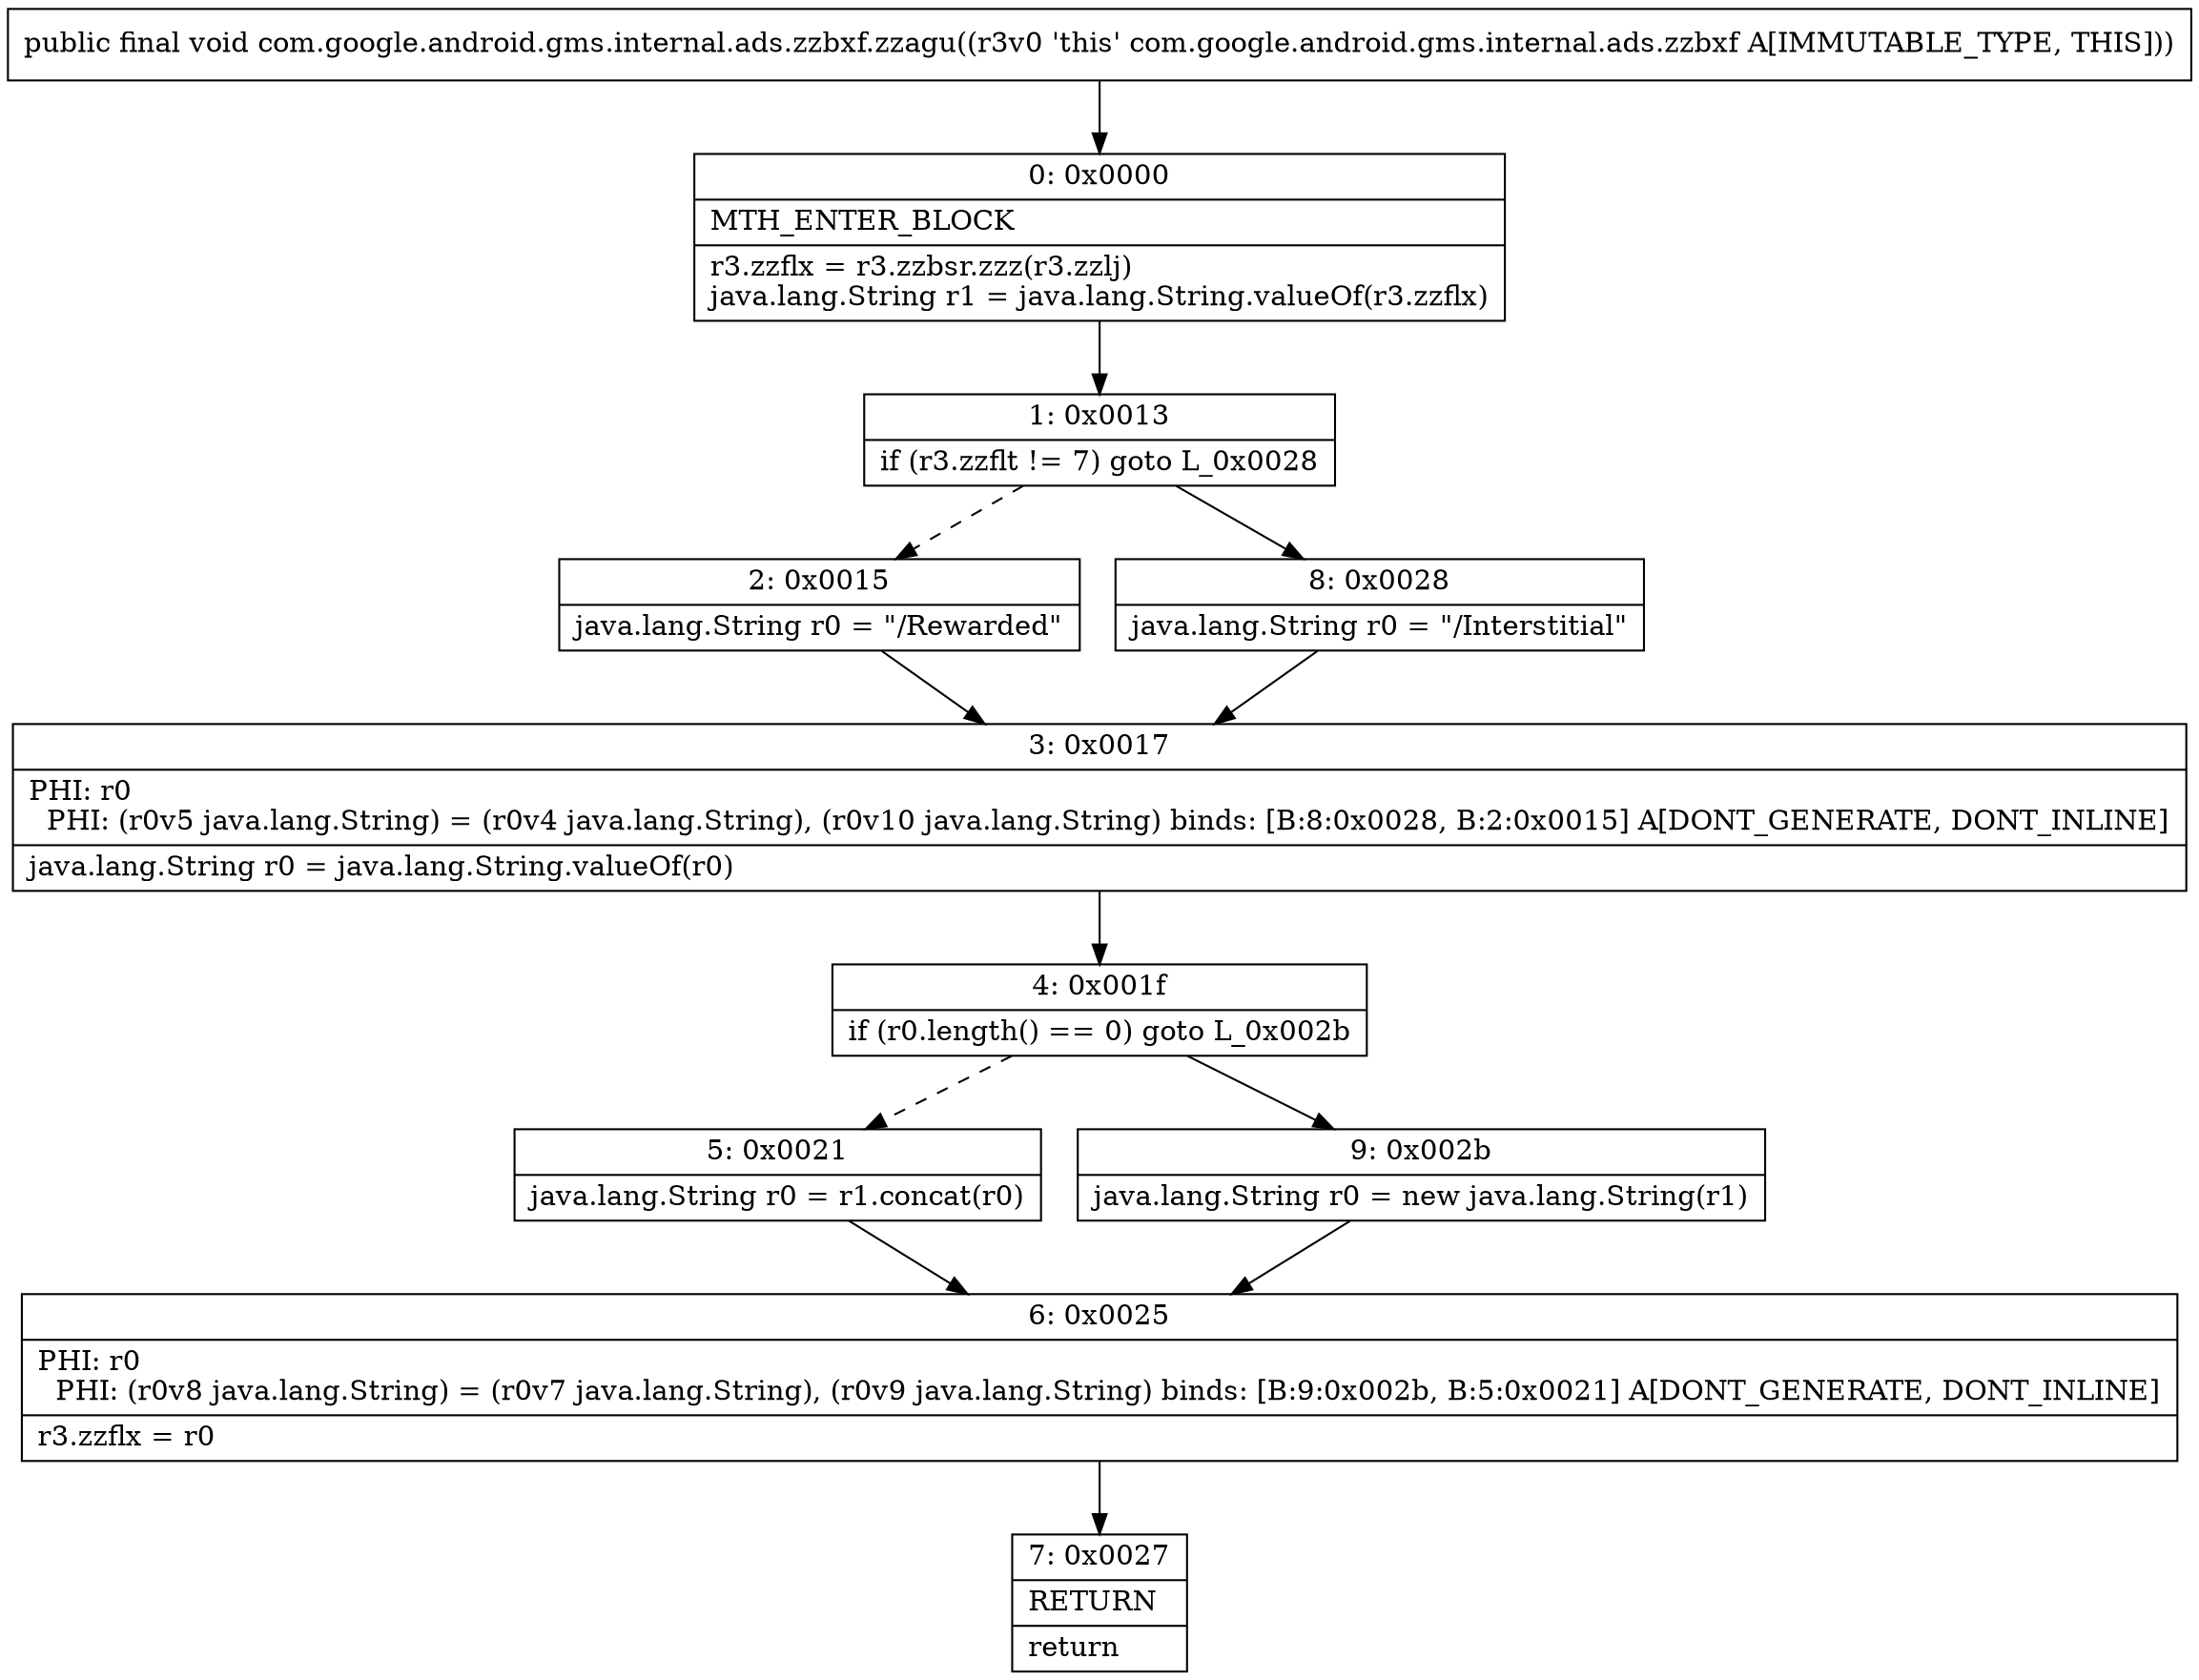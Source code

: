 digraph "CFG forcom.google.android.gms.internal.ads.zzbxf.zzagu()V" {
Node_0 [shape=record,label="{0\:\ 0x0000|MTH_ENTER_BLOCK\l|r3.zzflx = r3.zzbsr.zzz(r3.zzlj)\ljava.lang.String r1 = java.lang.String.valueOf(r3.zzflx)\l}"];
Node_1 [shape=record,label="{1\:\ 0x0013|if (r3.zzflt != 7) goto L_0x0028\l}"];
Node_2 [shape=record,label="{2\:\ 0x0015|java.lang.String r0 = \"\/Rewarded\"\l}"];
Node_3 [shape=record,label="{3\:\ 0x0017|PHI: r0 \l  PHI: (r0v5 java.lang.String) = (r0v4 java.lang.String), (r0v10 java.lang.String) binds: [B:8:0x0028, B:2:0x0015] A[DONT_GENERATE, DONT_INLINE]\l|java.lang.String r0 = java.lang.String.valueOf(r0)\l}"];
Node_4 [shape=record,label="{4\:\ 0x001f|if (r0.length() == 0) goto L_0x002b\l}"];
Node_5 [shape=record,label="{5\:\ 0x0021|java.lang.String r0 = r1.concat(r0)\l}"];
Node_6 [shape=record,label="{6\:\ 0x0025|PHI: r0 \l  PHI: (r0v8 java.lang.String) = (r0v7 java.lang.String), (r0v9 java.lang.String) binds: [B:9:0x002b, B:5:0x0021] A[DONT_GENERATE, DONT_INLINE]\l|r3.zzflx = r0\l}"];
Node_7 [shape=record,label="{7\:\ 0x0027|RETURN\l|return\l}"];
Node_8 [shape=record,label="{8\:\ 0x0028|java.lang.String r0 = \"\/Interstitial\"\l}"];
Node_9 [shape=record,label="{9\:\ 0x002b|java.lang.String r0 = new java.lang.String(r1)\l}"];
MethodNode[shape=record,label="{public final void com.google.android.gms.internal.ads.zzbxf.zzagu((r3v0 'this' com.google.android.gms.internal.ads.zzbxf A[IMMUTABLE_TYPE, THIS])) }"];
MethodNode -> Node_0;
Node_0 -> Node_1;
Node_1 -> Node_2[style=dashed];
Node_1 -> Node_8;
Node_2 -> Node_3;
Node_3 -> Node_4;
Node_4 -> Node_5[style=dashed];
Node_4 -> Node_9;
Node_5 -> Node_6;
Node_6 -> Node_7;
Node_8 -> Node_3;
Node_9 -> Node_6;
}

